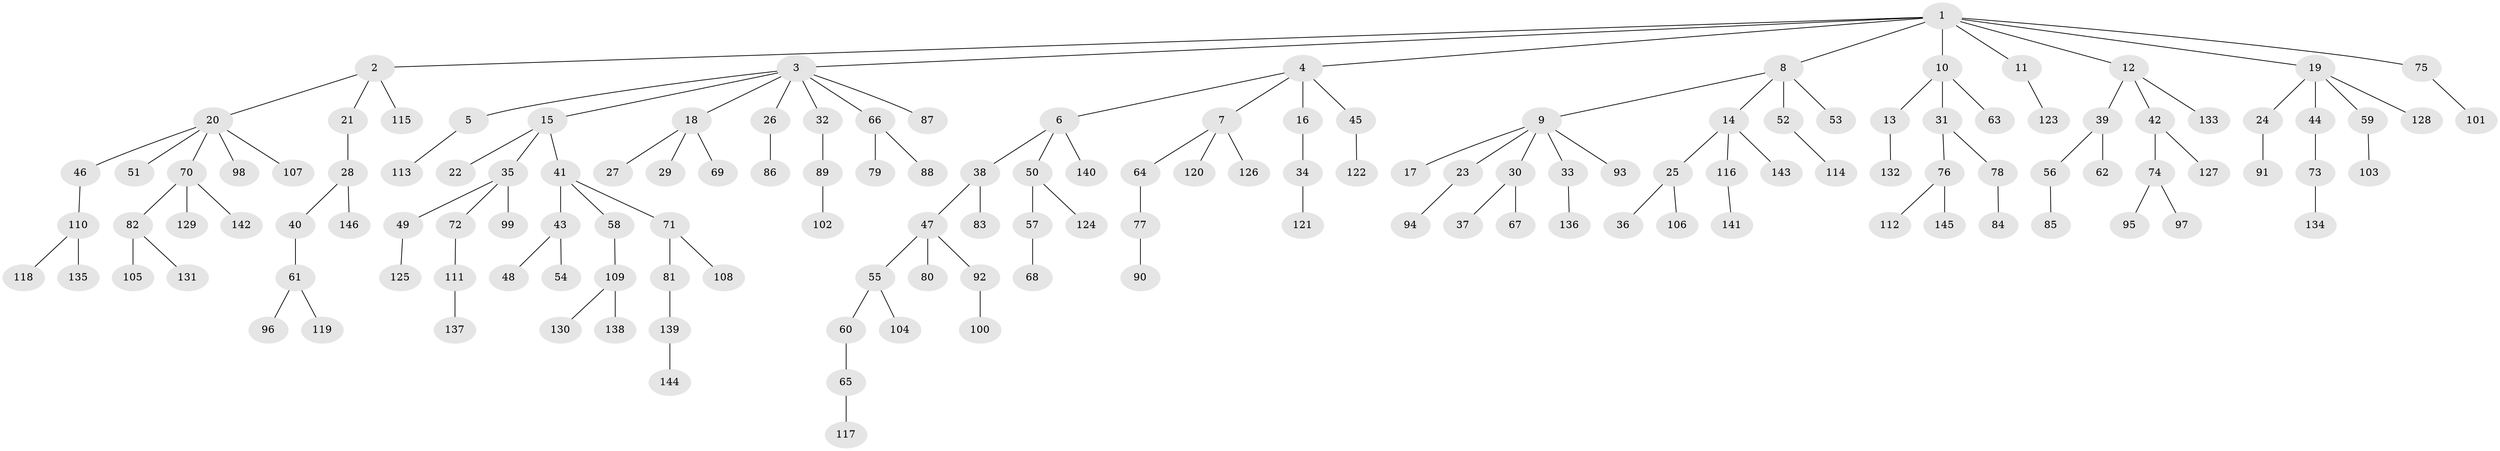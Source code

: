 // Generated by graph-tools (version 1.1) at 2025/36/03/09/25 02:36:50]
// undirected, 146 vertices, 145 edges
graph export_dot {
graph [start="1"]
  node [color=gray90,style=filled];
  1;
  2;
  3;
  4;
  5;
  6;
  7;
  8;
  9;
  10;
  11;
  12;
  13;
  14;
  15;
  16;
  17;
  18;
  19;
  20;
  21;
  22;
  23;
  24;
  25;
  26;
  27;
  28;
  29;
  30;
  31;
  32;
  33;
  34;
  35;
  36;
  37;
  38;
  39;
  40;
  41;
  42;
  43;
  44;
  45;
  46;
  47;
  48;
  49;
  50;
  51;
  52;
  53;
  54;
  55;
  56;
  57;
  58;
  59;
  60;
  61;
  62;
  63;
  64;
  65;
  66;
  67;
  68;
  69;
  70;
  71;
  72;
  73;
  74;
  75;
  76;
  77;
  78;
  79;
  80;
  81;
  82;
  83;
  84;
  85;
  86;
  87;
  88;
  89;
  90;
  91;
  92;
  93;
  94;
  95;
  96;
  97;
  98;
  99;
  100;
  101;
  102;
  103;
  104;
  105;
  106;
  107;
  108;
  109;
  110;
  111;
  112;
  113;
  114;
  115;
  116;
  117;
  118;
  119;
  120;
  121;
  122;
  123;
  124;
  125;
  126;
  127;
  128;
  129;
  130;
  131;
  132;
  133;
  134;
  135;
  136;
  137;
  138;
  139;
  140;
  141;
  142;
  143;
  144;
  145;
  146;
  1 -- 2;
  1 -- 3;
  1 -- 4;
  1 -- 8;
  1 -- 10;
  1 -- 11;
  1 -- 12;
  1 -- 19;
  1 -- 75;
  2 -- 20;
  2 -- 21;
  2 -- 115;
  3 -- 5;
  3 -- 15;
  3 -- 18;
  3 -- 26;
  3 -- 32;
  3 -- 66;
  3 -- 87;
  4 -- 6;
  4 -- 7;
  4 -- 16;
  4 -- 45;
  5 -- 113;
  6 -- 38;
  6 -- 50;
  6 -- 140;
  7 -- 64;
  7 -- 120;
  7 -- 126;
  8 -- 9;
  8 -- 14;
  8 -- 52;
  8 -- 53;
  9 -- 17;
  9 -- 23;
  9 -- 30;
  9 -- 33;
  9 -- 93;
  10 -- 13;
  10 -- 31;
  10 -- 63;
  11 -- 123;
  12 -- 39;
  12 -- 42;
  12 -- 133;
  13 -- 132;
  14 -- 25;
  14 -- 116;
  14 -- 143;
  15 -- 22;
  15 -- 35;
  15 -- 41;
  16 -- 34;
  18 -- 27;
  18 -- 29;
  18 -- 69;
  19 -- 24;
  19 -- 44;
  19 -- 59;
  19 -- 128;
  20 -- 46;
  20 -- 51;
  20 -- 70;
  20 -- 98;
  20 -- 107;
  21 -- 28;
  23 -- 94;
  24 -- 91;
  25 -- 36;
  25 -- 106;
  26 -- 86;
  28 -- 40;
  28 -- 146;
  30 -- 37;
  30 -- 67;
  31 -- 76;
  31 -- 78;
  32 -- 89;
  33 -- 136;
  34 -- 121;
  35 -- 49;
  35 -- 72;
  35 -- 99;
  38 -- 47;
  38 -- 83;
  39 -- 56;
  39 -- 62;
  40 -- 61;
  41 -- 43;
  41 -- 58;
  41 -- 71;
  42 -- 74;
  42 -- 127;
  43 -- 48;
  43 -- 54;
  44 -- 73;
  45 -- 122;
  46 -- 110;
  47 -- 55;
  47 -- 80;
  47 -- 92;
  49 -- 125;
  50 -- 57;
  50 -- 124;
  52 -- 114;
  55 -- 60;
  55 -- 104;
  56 -- 85;
  57 -- 68;
  58 -- 109;
  59 -- 103;
  60 -- 65;
  61 -- 96;
  61 -- 119;
  64 -- 77;
  65 -- 117;
  66 -- 79;
  66 -- 88;
  70 -- 82;
  70 -- 129;
  70 -- 142;
  71 -- 81;
  71 -- 108;
  72 -- 111;
  73 -- 134;
  74 -- 95;
  74 -- 97;
  75 -- 101;
  76 -- 112;
  76 -- 145;
  77 -- 90;
  78 -- 84;
  81 -- 139;
  82 -- 105;
  82 -- 131;
  89 -- 102;
  92 -- 100;
  109 -- 130;
  109 -- 138;
  110 -- 118;
  110 -- 135;
  111 -- 137;
  116 -- 141;
  139 -- 144;
}
